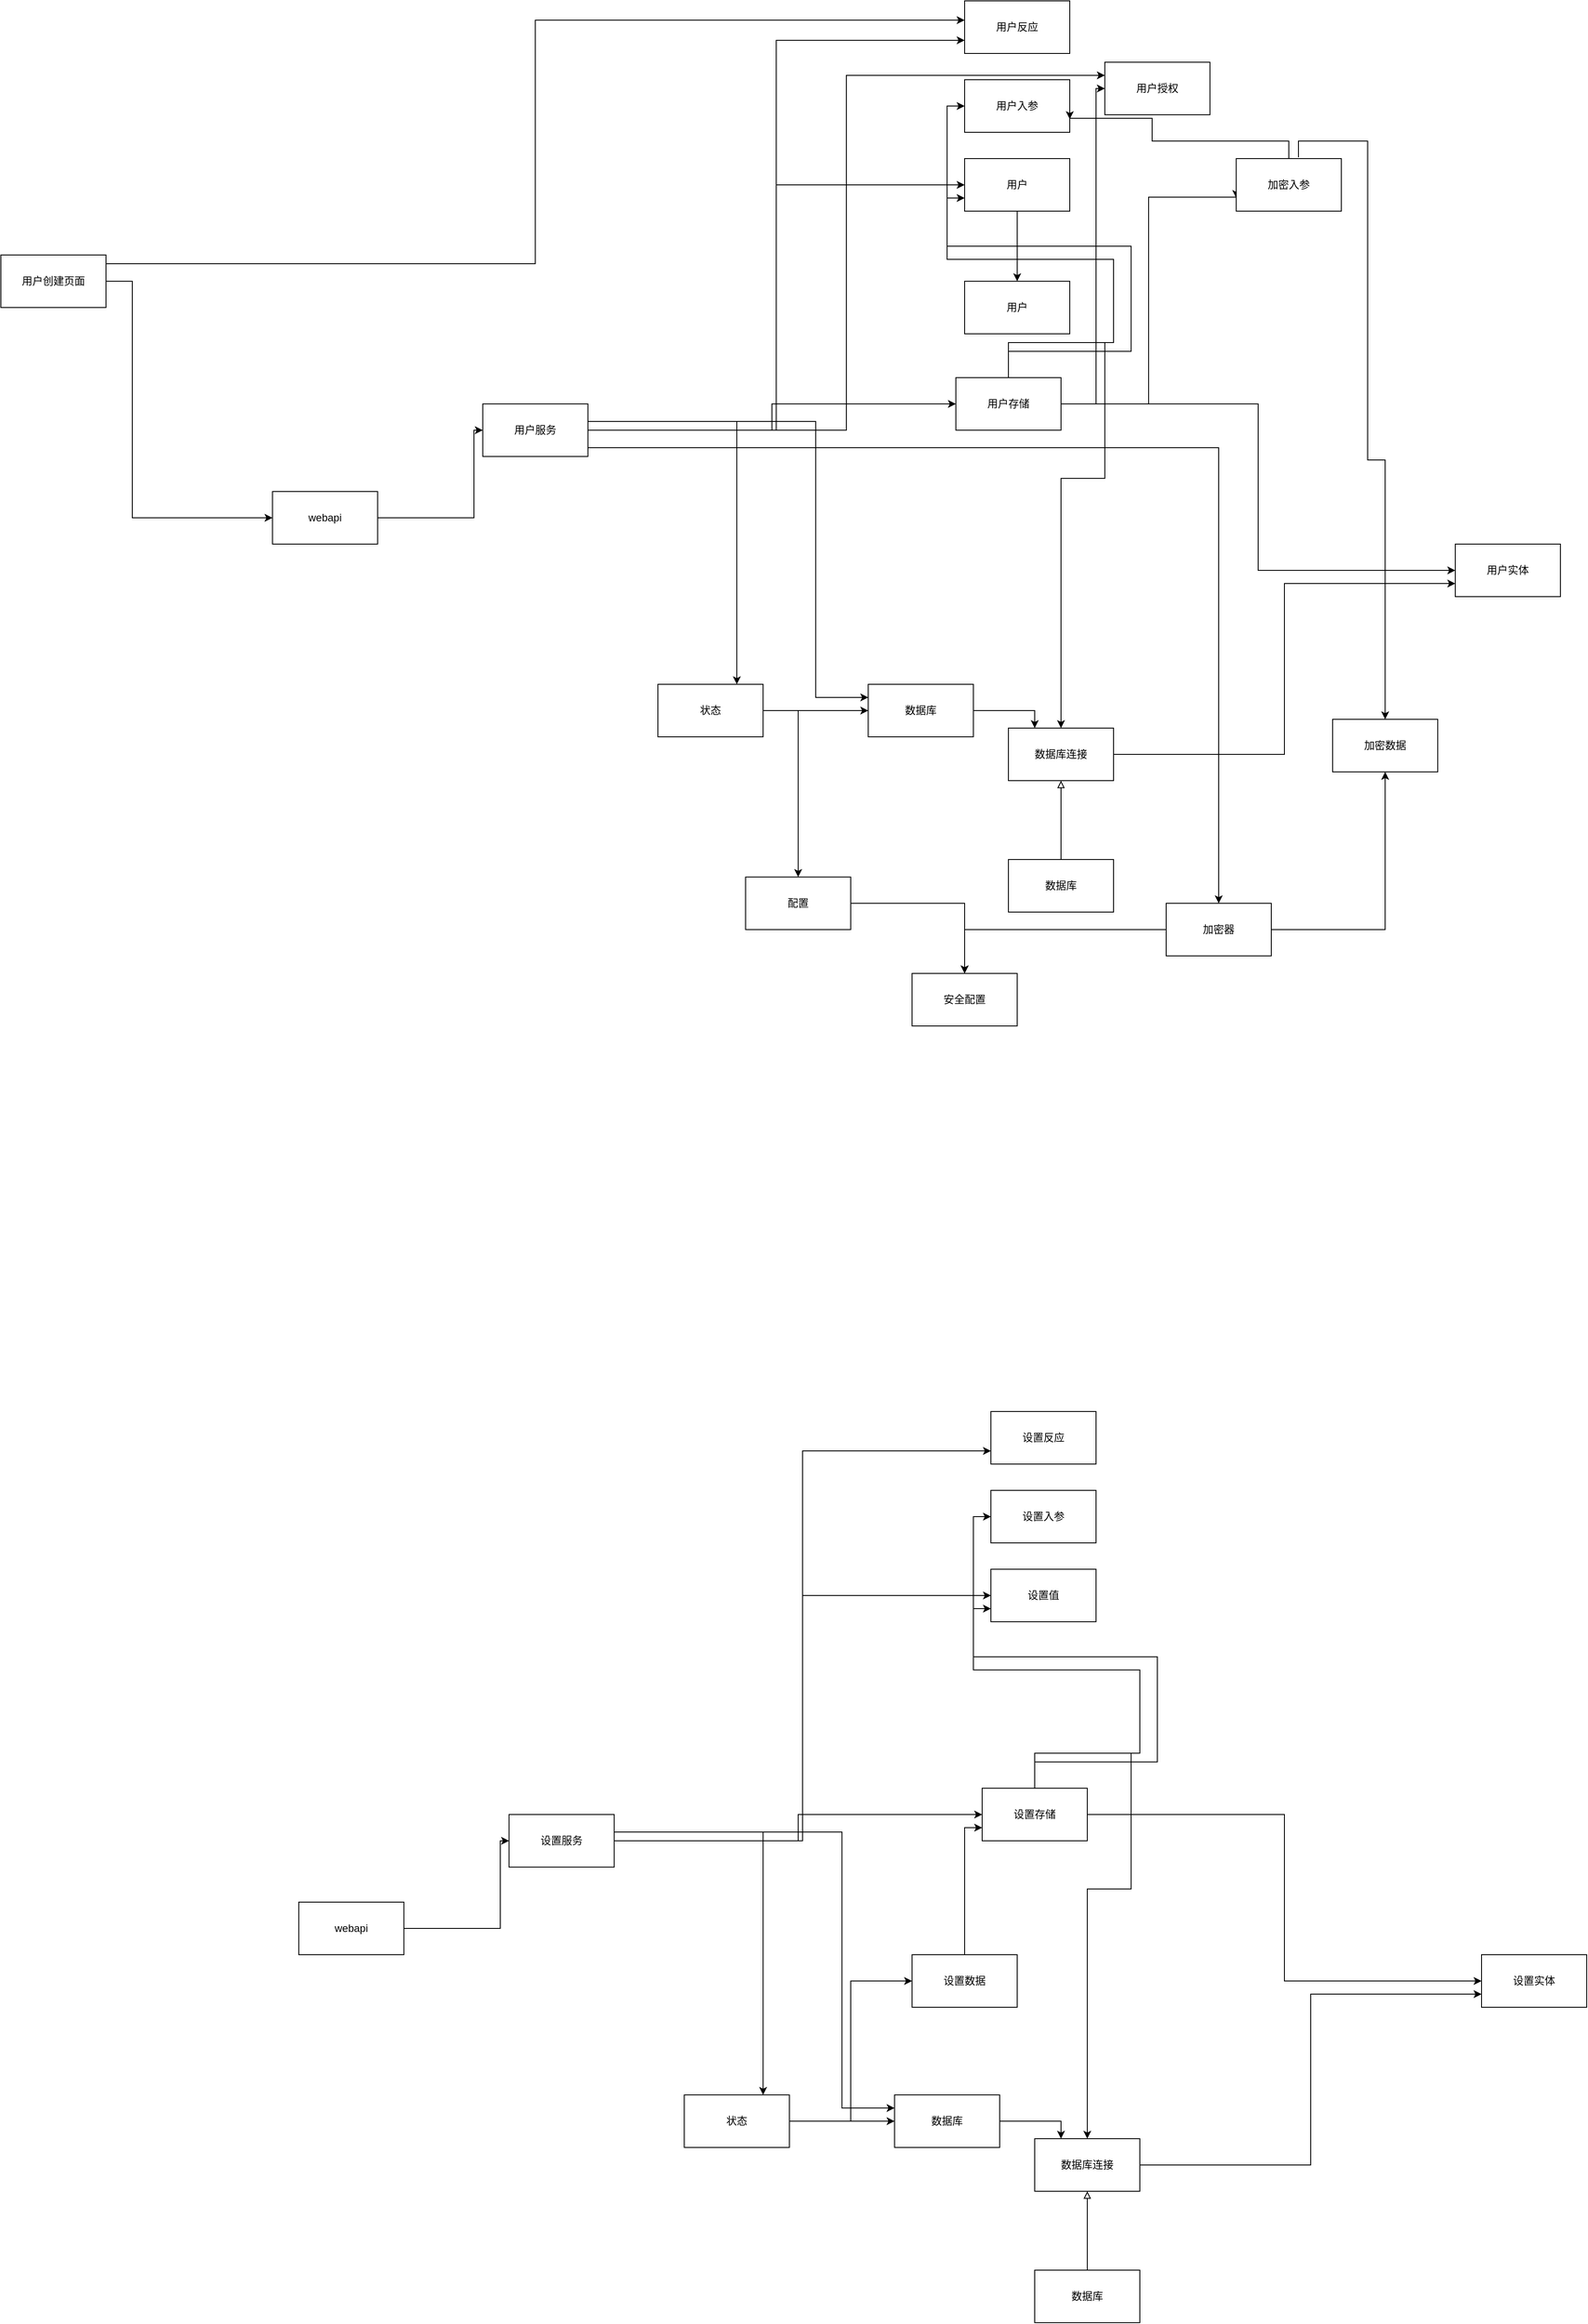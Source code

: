 <mxfile version="12.2.4" pages="1"><diagram id="0RnfkCVGItasA-BOuirT" name="第 1 页"><mxGraphModel dx="2630" dy="544" grid="1" gridSize="10" guides="1" tooltips="1" connect="1" arrows="1" fold="1" page="1" pageScale="1" pageWidth="1920" pageHeight="1200" math="0" shadow="0"><root><mxCell id="0"/><mxCell id="1" parent="0"/><mxCell id="49" value="" style="edgeStyle=orthogonalEdgeStyle;rounded=0;orthogonalLoop=1;jettySize=auto;html=1;" parent="1" source="2" target="48" edge="1"><mxGeometry relative="1" as="geometry"/></mxCell><mxCell id="2" value="用户" style="rounded=0;whiteSpace=wrap;html=1;" parent="1" vertex="1"><mxGeometry x="230" y="240" width="120" height="60" as="geometry"/></mxCell><mxCell id="48" value="用户" style="rounded=0;whiteSpace=wrap;html=1;" parent="1" vertex="1"><mxGeometry x="230" y="380" width="120" height="60" as="geometry"/></mxCell><mxCell id="45" value="用户" style="rounded=0;whiteSpace=wrap;html=1;" parent="1" vertex="1"><mxGeometry x="230" y="380" width="120" height="60" as="geometry"/></mxCell><mxCell id="6" style="edgeStyle=orthogonalEdgeStyle;rounded=0;orthogonalLoop=1;jettySize=auto;html=1;entryX=0;entryY=0.5;entryDx=0;entryDy=0;" parent="1" source="3" target="5" edge="1"><mxGeometry relative="1" as="geometry"/></mxCell><mxCell id="12" style="edgeStyle=orthogonalEdgeStyle;rounded=0;orthogonalLoop=1;jettySize=auto;html=1;" parent="1" source="3" target="7" edge="1"><mxGeometry relative="1" as="geometry"><Array as="points"><mxPoint x="280" y="450"/><mxPoint x="390" y="450"/><mxPoint x="390" y="605"/><mxPoint x="340" y="605"/></Array></mxGeometry></mxCell><mxCell id="23" style="edgeStyle=orthogonalEdgeStyle;rounded=0;orthogonalLoop=1;jettySize=auto;html=1;entryX=0;entryY=0.75;entryDx=0;entryDy=0;endArrow=classic;endFill=1;" parent="1" source="3" target="2" edge="1"><mxGeometry relative="1" as="geometry"><Array as="points"><mxPoint x="280" y="450"/><mxPoint x="400" y="450"/><mxPoint x="400" y="355"/><mxPoint x="210" y="355"/><mxPoint x="210" y="285"/></Array></mxGeometry></mxCell><mxCell id="25" style="edgeStyle=orthogonalEdgeStyle;rounded=0;orthogonalLoop=1;jettySize=auto;html=1;entryX=0;entryY=0.5;entryDx=0;entryDy=0;endArrow=classic;endFill=1;" parent="1" source="3" target="24" edge="1"><mxGeometry relative="1" as="geometry"><Array as="points"><mxPoint x="280" y="460"/><mxPoint x="420" y="460"/><mxPoint x="420" y="340"/><mxPoint x="210" y="340"/><mxPoint x="210" y="180"/></Array></mxGeometry></mxCell><mxCell id="39" style="edgeStyle=orthogonalEdgeStyle;rounded=0;orthogonalLoop=1;jettySize=auto;html=1;entryX=0;entryY=0.5;entryDx=0;entryDy=0;" parent="1" source="3" target="38" edge="1"><mxGeometry relative="1" as="geometry"><Array as="points"><mxPoint x="380" y="520"/><mxPoint x="380" y="160"/></Array></mxGeometry></mxCell><mxCell id="60" style="edgeStyle=orthogonalEdgeStyle;rounded=0;orthogonalLoop=1;jettySize=auto;html=1;entryX=0;entryY=0.75;entryDx=0;entryDy=0;" parent="1" source="3" target="56" edge="1"><mxGeometry relative="1" as="geometry"><Array as="points"><mxPoint x="440" y="520"/><mxPoint x="440" y="284"/></Array></mxGeometry></mxCell><mxCell id="3" value="用户存储" style="rounded=0;whiteSpace=wrap;html=1;" parent="1" vertex="1"><mxGeometry x="220" y="490" width="120" height="60" as="geometry"/></mxCell><mxCell id="5" value="用户实体" style="rounded=0;whiteSpace=wrap;html=1;" parent="1" vertex="1"><mxGeometry x="790" y="680" width="120" height="60" as="geometry"/></mxCell><mxCell id="8" style="edgeStyle=orthogonalEdgeStyle;rounded=0;orthogonalLoop=1;jettySize=auto;html=1;entryX=0;entryY=0.75;entryDx=0;entryDy=0;" parent="1" source="7" target="5" edge="1"><mxGeometry relative="1" as="geometry"/></mxCell><mxCell id="7" value="数据库连接" style="rounded=0;whiteSpace=wrap;html=1;" parent="1" vertex="1"><mxGeometry x="280" y="890" width="120" height="60" as="geometry"/></mxCell><mxCell id="10" style="edgeStyle=orthogonalEdgeStyle;rounded=0;orthogonalLoop=1;jettySize=auto;html=1;entryX=0;entryY=0.5;entryDx=0;entryDy=0;" parent="1" source="9" target="3" edge="1"><mxGeometry relative="1" as="geometry"/></mxCell><mxCell id="11" style="edgeStyle=orthogonalEdgeStyle;rounded=0;orthogonalLoop=1;jettySize=auto;html=1;entryX=0;entryY=0.5;entryDx=0;entryDy=0;" parent="1" source="9" target="2" edge="1"><mxGeometry relative="1" as="geometry"/></mxCell><mxCell id="27" style="edgeStyle=orthogonalEdgeStyle;rounded=0;orthogonalLoop=1;jettySize=auto;html=1;entryX=0;entryY=0.25;entryDx=0;entryDy=0;endArrow=classic;endFill=1;" parent="1" source="9" target="15" edge="1"><mxGeometry relative="1" as="geometry"><Array as="points"><mxPoint x="60" y="540"/><mxPoint x="60" y="855"/></Array></mxGeometry></mxCell><mxCell id="28" style="edgeStyle=orthogonalEdgeStyle;rounded=0;orthogonalLoop=1;jettySize=auto;html=1;entryX=0.75;entryY=0;entryDx=0;entryDy=0;endArrow=classic;endFill=1;" parent="1" source="9" target="17" edge="1"><mxGeometry relative="1" as="geometry"><Array as="points"><mxPoint x="-30" y="540"/></Array></mxGeometry></mxCell><mxCell id="32" style="edgeStyle=orthogonalEdgeStyle;rounded=0;orthogonalLoop=1;jettySize=auto;html=1;entryX=0;entryY=0.75;entryDx=0;entryDy=0;endArrow=classic;endFill=1;" parent="1" source="9" target="31" edge="1"><mxGeometry relative="1" as="geometry"/></mxCell><mxCell id="40" style="edgeStyle=orthogonalEdgeStyle;rounded=0;orthogonalLoop=1;jettySize=auto;html=1;entryX=0;entryY=0.25;entryDx=0;entryDy=0;" parent="1" source="9" target="38" edge="1"><mxGeometry relative="1" as="geometry"/></mxCell><mxCell id="64" style="edgeStyle=orthogonalEdgeStyle;rounded=0;orthogonalLoop=1;jettySize=auto;html=1;" parent="1" source="9" target="52" edge="1"><mxGeometry relative="1" as="geometry"><Array as="points"><mxPoint x="520" y="570"/></Array></mxGeometry></mxCell><mxCell id="9" value="用户服务" style="rounded=0;whiteSpace=wrap;html=1;" parent="1" vertex="1"><mxGeometry x="-320" y="520" width="120" height="60" as="geometry"/></mxCell><mxCell id="14" style="edgeStyle=orthogonalEdgeStyle;rounded=0;orthogonalLoop=1;jettySize=auto;html=1;entryX=0.5;entryY=1;entryDx=0;entryDy=0;endArrow=block;endFill=0;" parent="1" source="13" target="7" edge="1"><mxGeometry relative="1" as="geometry"/></mxCell><mxCell id="13" value="数据库" style="rounded=0;whiteSpace=wrap;html=1;" parent="1" vertex="1"><mxGeometry x="280" y="1040" width="120" height="60" as="geometry"/></mxCell><mxCell id="21" style="edgeStyle=orthogonalEdgeStyle;rounded=0;orthogonalLoop=1;jettySize=auto;html=1;entryX=0.25;entryY=0;entryDx=0;entryDy=0;endArrow=classic;endFill=1;" parent="1" source="15" target="7" edge="1"><mxGeometry relative="1" as="geometry"/></mxCell><mxCell id="15" value="数据库" style="rounded=0;whiteSpace=wrap;html=1;" parent="1" vertex="1"><mxGeometry x="120" y="840" width="120" height="60" as="geometry"/></mxCell><mxCell id="18" style="edgeStyle=orthogonalEdgeStyle;rounded=0;orthogonalLoop=1;jettySize=auto;html=1;entryX=0;entryY=0.5;entryDx=0;entryDy=0;endArrow=classic;endFill=1;" parent="1" source="17" target="15" edge="1"><mxGeometry relative="1" as="geometry"/></mxCell><mxCell id="42" value="" style="edgeStyle=orthogonalEdgeStyle;rounded=0;orthogonalLoop=1;jettySize=auto;html=1;" parent="1" source="17" target="41" edge="1"><mxGeometry relative="1" as="geometry"><Array as="points"><mxPoint x="40" y="870"/><mxPoint x="40" y="980"/></Array></mxGeometry></mxCell><mxCell id="17" value="状态" style="rounded=0;whiteSpace=wrap;html=1;" parent="1" vertex="1"><mxGeometry x="-120" y="840" width="120" height="60" as="geometry"/></mxCell><mxCell id="44" value="" style="edgeStyle=orthogonalEdgeStyle;rounded=0;orthogonalLoop=1;jettySize=auto;html=1;" parent="1" source="41" target="43" edge="1"><mxGeometry relative="1" as="geometry"/></mxCell><mxCell id="41" value="配置" style="rounded=0;whiteSpace=wrap;html=1;" parent="1" vertex="1"><mxGeometry x="-20" y="1060" width="120" height="60" as="geometry"/></mxCell><mxCell id="43" value="安全配置" style="rounded=0;whiteSpace=wrap;html=1;" parent="1" vertex="1"><mxGeometry x="170" y="1170" width="120" height="60" as="geometry"/></mxCell><mxCell id="24" value="用户入参" style="rounded=0;whiteSpace=wrap;html=1;" parent="1" vertex="1"><mxGeometry x="230" y="150" width="120" height="60" as="geometry"/></mxCell><mxCell id="31" value="用户反应" style="rounded=0;whiteSpace=wrap;html=1;" parent="1" vertex="1"><mxGeometry x="230" y="60" width="120" height="60" as="geometry"/></mxCell><mxCell id="35" style="edgeStyle=orthogonalEdgeStyle;rounded=0;orthogonalLoop=1;jettySize=auto;html=1;entryX=0;entryY=0.367;entryDx=0;entryDy=0;entryPerimeter=0;endArrow=classic;endFill=1;" parent="1" source="33" target="31" edge="1"><mxGeometry relative="1" as="geometry"><Array as="points"><mxPoint x="-260" y="360"/><mxPoint x="-260" y="82"/></Array></mxGeometry></mxCell><mxCell id="69" style="edgeStyle=orthogonalEdgeStyle;rounded=0;orthogonalLoop=1;jettySize=auto;html=1;entryX=0;entryY=0.5;entryDx=0;entryDy=0;" parent="1" source="33" target="65" edge="1"><mxGeometry relative="1" as="geometry"><Array as="points"><mxPoint x="-720" y="380"/><mxPoint x="-720" y="650"/></Array></mxGeometry></mxCell><mxCell id="33" value="用户创建页面" style="rounded=0;whiteSpace=wrap;html=1;" parent="1" vertex="1"><mxGeometry x="-870" y="350" width="120" height="60" as="geometry"/></mxCell><mxCell id="38" value="用户授权" style="rounded=0;whiteSpace=wrap;html=1;" parent="1" vertex="1"><mxGeometry x="390" y="130" width="120" height="60" as="geometry"/></mxCell><mxCell id="50" value="加密数据" style="rounded=0;whiteSpace=wrap;html=1;" parent="1" vertex="1"><mxGeometry x="650" y="880" width="120" height="60" as="geometry"/></mxCell><mxCell id="54" style="edgeStyle=orthogonalEdgeStyle;rounded=0;orthogonalLoop=1;jettySize=auto;html=1;entryX=0.5;entryY=1;entryDx=0;entryDy=0;" parent="1" source="52" target="50" edge="1"><mxGeometry relative="1" as="geometry"/></mxCell><mxCell id="55" style="edgeStyle=orthogonalEdgeStyle;rounded=0;orthogonalLoop=1;jettySize=auto;html=1;" parent="1" source="52" target="43" edge="1"><mxGeometry relative="1" as="geometry"/></mxCell><mxCell id="52" value="加密器" style="rounded=0;whiteSpace=wrap;html=1;" parent="1" vertex="1"><mxGeometry x="460" y="1090" width="120" height="60" as="geometry"/></mxCell><mxCell id="58" style="edgeStyle=orthogonalEdgeStyle;rounded=0;orthogonalLoop=1;jettySize=auto;html=1;entryX=0.5;entryY=0;entryDx=0;entryDy=0;exitX=0.592;exitY=-0.026;exitDx=0;exitDy=0;exitPerimeter=0;" parent="1" source="56" target="50" edge="1"><mxGeometry relative="1" as="geometry"><Array as="points"><mxPoint x="612" y="220"/><mxPoint x="690" y="220"/><mxPoint x="690" y="584"/><mxPoint x="660" y="584"/></Array></mxGeometry></mxCell><mxCell id="61" style="edgeStyle=orthogonalEdgeStyle;rounded=0;orthogonalLoop=1;jettySize=auto;html=1;entryX=1;entryY=0.75;entryDx=0;entryDy=0;" parent="1" source="56" target="24" edge="1"><mxGeometry relative="1" as="geometry"><Array as="points"><mxPoint x="600" y="220"/><mxPoint x="444" y="220"/><mxPoint x="444" y="194"/></Array></mxGeometry></mxCell><mxCell id="56" value="加密入参" style="rounded=0;whiteSpace=wrap;html=1;" parent="1" vertex="1"><mxGeometry x="540" y="240" width="120" height="60" as="geometry"/></mxCell><mxCell id="66" style="edgeStyle=orthogonalEdgeStyle;rounded=0;orthogonalLoop=1;jettySize=auto;html=1;" parent="1" source="65" target="9" edge="1"><mxGeometry relative="1" as="geometry"><Array as="points"><mxPoint x="-330" y="650"/><mxPoint x="-330" y="550"/></Array></mxGeometry></mxCell><mxCell id="65" value="webapi" style="rounded=0;whiteSpace=wrap;html=1;" parent="1" vertex="1"><mxGeometry x="-560" y="620" width="120" height="60" as="geometry"/></mxCell><mxCell id="175" value="设置值" style="rounded=0;whiteSpace=wrap;html=1;" parent="1" vertex="1"><mxGeometry x="260" y="1850" width="120" height="60" as="geometry"/></mxCell><mxCell id="178" style="edgeStyle=orthogonalEdgeStyle;rounded=0;orthogonalLoop=1;jettySize=auto;html=1;entryX=0;entryY=0.5;entryDx=0;entryDy=0;" parent="1" source="184" target="185" edge="1"><mxGeometry relative="1" as="geometry"/></mxCell><mxCell id="179" style="edgeStyle=orthogonalEdgeStyle;rounded=0;orthogonalLoop=1;jettySize=auto;html=1;" parent="1" source="184" target="187" edge="1"><mxGeometry relative="1" as="geometry"><Array as="points"><mxPoint x="310" y="2060"/><mxPoint x="420" y="2060"/><mxPoint x="420" y="2215"/><mxPoint x="370" y="2215"/></Array></mxGeometry></mxCell><mxCell id="180" style="edgeStyle=orthogonalEdgeStyle;rounded=0;orthogonalLoop=1;jettySize=auto;html=1;entryX=0;entryY=0.75;entryDx=0;entryDy=0;endArrow=classic;endFill=1;" parent="1" source="184" target="175" edge="1"><mxGeometry relative="1" as="geometry"><Array as="points"><mxPoint x="310" y="2060"/><mxPoint x="430" y="2060"/><mxPoint x="430" y="1965"/><mxPoint x="240" y="1965"/><mxPoint x="240" y="1895"/></Array></mxGeometry></mxCell><mxCell id="181" style="edgeStyle=orthogonalEdgeStyle;rounded=0;orthogonalLoop=1;jettySize=auto;html=1;entryX=0;entryY=0.5;entryDx=0;entryDy=0;endArrow=classic;endFill=1;" parent="1" source="184" target="206" edge="1"><mxGeometry relative="1" as="geometry"><Array as="points"><mxPoint x="310" y="2070"/><mxPoint x="450" y="2070"/><mxPoint x="450" y="1950"/><mxPoint x="240" y="1950"/><mxPoint x="240" y="1790"/></Array></mxGeometry></mxCell><mxCell id="184" value="设置存储" style="rounded=0;whiteSpace=wrap;html=1;" parent="1" vertex="1"><mxGeometry x="250" y="2100" width="120" height="60" as="geometry"/></mxCell><mxCell id="185" value="设置实体" style="rounded=0;whiteSpace=wrap;html=1;" parent="1" vertex="1"><mxGeometry x="820" y="2290" width="120" height="60" as="geometry"/></mxCell><mxCell id="186" style="edgeStyle=orthogonalEdgeStyle;rounded=0;orthogonalLoop=1;jettySize=auto;html=1;entryX=0;entryY=0.75;entryDx=0;entryDy=0;" parent="1" source="187" target="185" edge="1"><mxGeometry relative="1" as="geometry"/></mxCell><mxCell id="187" value="数据库连接" style="rounded=0;whiteSpace=wrap;html=1;" parent="1" vertex="1"><mxGeometry x="310" y="2500" width="120" height="60" as="geometry"/></mxCell><mxCell id="188" style="edgeStyle=orthogonalEdgeStyle;rounded=0;orthogonalLoop=1;jettySize=auto;html=1;entryX=0;entryY=0.5;entryDx=0;entryDy=0;" parent="1" source="195" target="184" edge="1"><mxGeometry relative="1" as="geometry"/></mxCell><mxCell id="189" style="edgeStyle=orthogonalEdgeStyle;rounded=0;orthogonalLoop=1;jettySize=auto;html=1;entryX=0;entryY=0.5;entryDx=0;entryDy=0;" parent="1" source="195" target="175" edge="1"><mxGeometry relative="1" as="geometry"/></mxCell><mxCell id="190" style="edgeStyle=orthogonalEdgeStyle;rounded=0;orthogonalLoop=1;jettySize=auto;html=1;entryX=0;entryY=0.25;entryDx=0;entryDy=0;endArrow=classic;endFill=1;" parent="1" source="195" target="199" edge="1"><mxGeometry relative="1" as="geometry"><Array as="points"><mxPoint x="90" y="2150"/><mxPoint x="90" y="2465"/></Array></mxGeometry></mxCell><mxCell id="191" style="edgeStyle=orthogonalEdgeStyle;rounded=0;orthogonalLoop=1;jettySize=auto;html=1;entryX=0.75;entryY=0;entryDx=0;entryDy=0;endArrow=classic;endFill=1;" parent="1" source="195" target="202" edge="1"><mxGeometry relative="1" as="geometry"><Array as="points"><mxPoint y="2150"/></Array></mxGeometry></mxCell><mxCell id="192" style="edgeStyle=orthogonalEdgeStyle;rounded=0;orthogonalLoop=1;jettySize=auto;html=1;entryX=0;entryY=0.75;entryDx=0;entryDy=0;endArrow=classic;endFill=1;" parent="1" source="195" target="207" edge="1"><mxGeometry relative="1" as="geometry"/></mxCell><mxCell id="195" value="设置服务" style="rounded=0;whiteSpace=wrap;html=1;" parent="1" vertex="1"><mxGeometry x="-290" y="2130" width="120" height="60" as="geometry"/></mxCell><mxCell id="196" style="edgeStyle=orthogonalEdgeStyle;rounded=0;orthogonalLoop=1;jettySize=auto;html=1;entryX=0.5;entryY=1;entryDx=0;entryDy=0;endArrow=block;endFill=0;" parent="1" source="197" target="187" edge="1"><mxGeometry relative="1" as="geometry"/></mxCell><mxCell id="197" value="数据库" style="rounded=0;whiteSpace=wrap;html=1;" parent="1" vertex="1"><mxGeometry x="310" y="2650" width="120" height="60" as="geometry"/></mxCell><mxCell id="198" style="edgeStyle=orthogonalEdgeStyle;rounded=0;orthogonalLoop=1;jettySize=auto;html=1;entryX=0.25;entryY=0;entryDx=0;entryDy=0;endArrow=classic;endFill=1;" parent="1" source="199" target="187" edge="1"><mxGeometry relative="1" as="geometry"/></mxCell><mxCell id="199" value="数据库" style="rounded=0;whiteSpace=wrap;html=1;" parent="1" vertex="1"><mxGeometry x="150" y="2450" width="120" height="60" as="geometry"/></mxCell><mxCell id="200" style="edgeStyle=orthogonalEdgeStyle;rounded=0;orthogonalLoop=1;jettySize=auto;html=1;entryX=0;entryY=0.5;entryDx=0;entryDy=0;endArrow=classic;endFill=1;" parent="1" source="202" target="199" edge="1"><mxGeometry relative="1" as="geometry"/></mxCell><mxCell id="223" style="edgeStyle=orthogonalEdgeStyle;rounded=0;orthogonalLoop=1;jettySize=auto;html=1;entryX=0;entryY=0.5;entryDx=0;entryDy=0;" parent="1" source="202" target="222" edge="1"><mxGeometry relative="1" as="geometry"/></mxCell><mxCell id="202" value="状态" style="rounded=0;whiteSpace=wrap;html=1;" parent="1" vertex="1"><mxGeometry x="-90" y="2450" width="120" height="60" as="geometry"/></mxCell><mxCell id="206" value="设置入参" style="rounded=0;whiteSpace=wrap;html=1;" parent="1" vertex="1"><mxGeometry x="260" y="1760" width="120" height="60" as="geometry"/></mxCell><mxCell id="207" value="设置反应" style="rounded=0;whiteSpace=wrap;html=1;" parent="1" vertex="1"><mxGeometry x="260" y="1670" width="120" height="60" as="geometry"/></mxCell><mxCell id="219" style="edgeStyle=orthogonalEdgeStyle;rounded=0;orthogonalLoop=1;jettySize=auto;html=1;" parent="1" source="220" target="195" edge="1"><mxGeometry relative="1" as="geometry"><Array as="points"><mxPoint x="-300" y="2260"/><mxPoint x="-300" y="2160"/></Array></mxGeometry></mxCell><mxCell id="220" value="webapi" style="rounded=0;whiteSpace=wrap;html=1;" parent="1" vertex="1"><mxGeometry x="-530" y="2230" width="120" height="60" as="geometry"/></mxCell><mxCell id="224" style="edgeStyle=orthogonalEdgeStyle;rounded=0;orthogonalLoop=1;jettySize=auto;html=1;entryX=0;entryY=0.75;entryDx=0;entryDy=0;" parent="1" source="222" target="184" edge="1"><mxGeometry relative="1" as="geometry"/></mxCell><mxCell id="222" value="设置数据" style="rounded=0;whiteSpace=wrap;html=1;" parent="1" vertex="1"><mxGeometry x="170" y="2290" width="120" height="60" as="geometry"/></mxCell></root></mxGraphModel></diagram></mxfile>